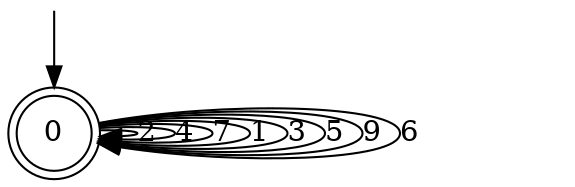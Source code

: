 digraph g {

	s0 [shape="doublecircle" label="0"];
	s0 -> s0 [label="2"];
	s0 -> s0 [label="4"];
	s0 -> s0 [label="7"];
	s0 -> s0 [label="1"];
	s0 -> s0 [label="3"];
	s0 -> s0 [label="5"];
	s0 -> s0 [label="9"];
	s0 -> s0 [label="6"];

__start0 [label="" shape="none" width="0" height="0"];
__start0 -> s0;

}
